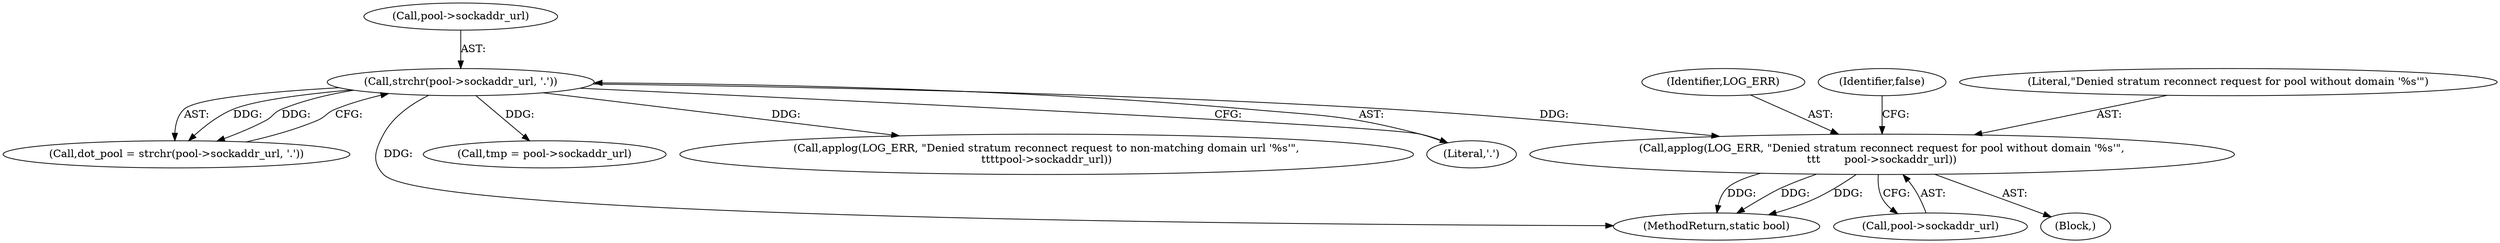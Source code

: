 digraph "0_cgminer_e1c5050734123973b99d181c45e74b2cbb00272e_2@pointer" {
"1000145" [label="(Call,applog(LOG_ERR, \"Denied stratum reconnect request for pool without domain '%s'\",\n\t\t\t       pool->sockaddr_url))"];
"1000136" [label="(Call,strchr(pool->sockaddr_url, '.'))"];
"1000173" [label="(Call,applog(LOG_ERR, \"Denied stratum reconnect request to non-matching domain url '%s'\",\n\t\t\t\tpool->sockaddr_url))"];
"1000140" [label="(Literal,'.')"];
"1000134" [label="(Call,dot_pool = strchr(pool->sockaddr_url, '.'))"];
"1000146" [label="(Identifier,LOG_ERR)"];
"1000144" [label="(Block,)"];
"1000275" [label="(MethodReturn,static bool)"];
"1000136" [label="(Call,strchr(pool->sockaddr_url, '.'))"];
"1000228" [label="(Call,tmp = pool->sockaddr_url)"];
"1000145" [label="(Call,applog(LOG_ERR, \"Denied stratum reconnect request for pool without domain '%s'\",\n\t\t\t       pool->sockaddr_url))"];
"1000148" [label="(Call,pool->sockaddr_url)"];
"1000152" [label="(Identifier,false)"];
"1000147" [label="(Literal,\"Denied stratum reconnect request for pool without domain '%s'\")"];
"1000137" [label="(Call,pool->sockaddr_url)"];
"1000145" -> "1000144"  [label="AST: "];
"1000145" -> "1000148"  [label="CFG: "];
"1000146" -> "1000145"  [label="AST: "];
"1000147" -> "1000145"  [label="AST: "];
"1000148" -> "1000145"  [label="AST: "];
"1000152" -> "1000145"  [label="CFG: "];
"1000145" -> "1000275"  [label="DDG: "];
"1000145" -> "1000275"  [label="DDG: "];
"1000145" -> "1000275"  [label="DDG: "];
"1000136" -> "1000145"  [label="DDG: "];
"1000136" -> "1000134"  [label="AST: "];
"1000136" -> "1000140"  [label="CFG: "];
"1000137" -> "1000136"  [label="AST: "];
"1000140" -> "1000136"  [label="AST: "];
"1000134" -> "1000136"  [label="CFG: "];
"1000136" -> "1000275"  [label="DDG: "];
"1000136" -> "1000134"  [label="DDG: "];
"1000136" -> "1000134"  [label="DDG: "];
"1000136" -> "1000173"  [label="DDG: "];
"1000136" -> "1000228"  [label="DDG: "];
}
